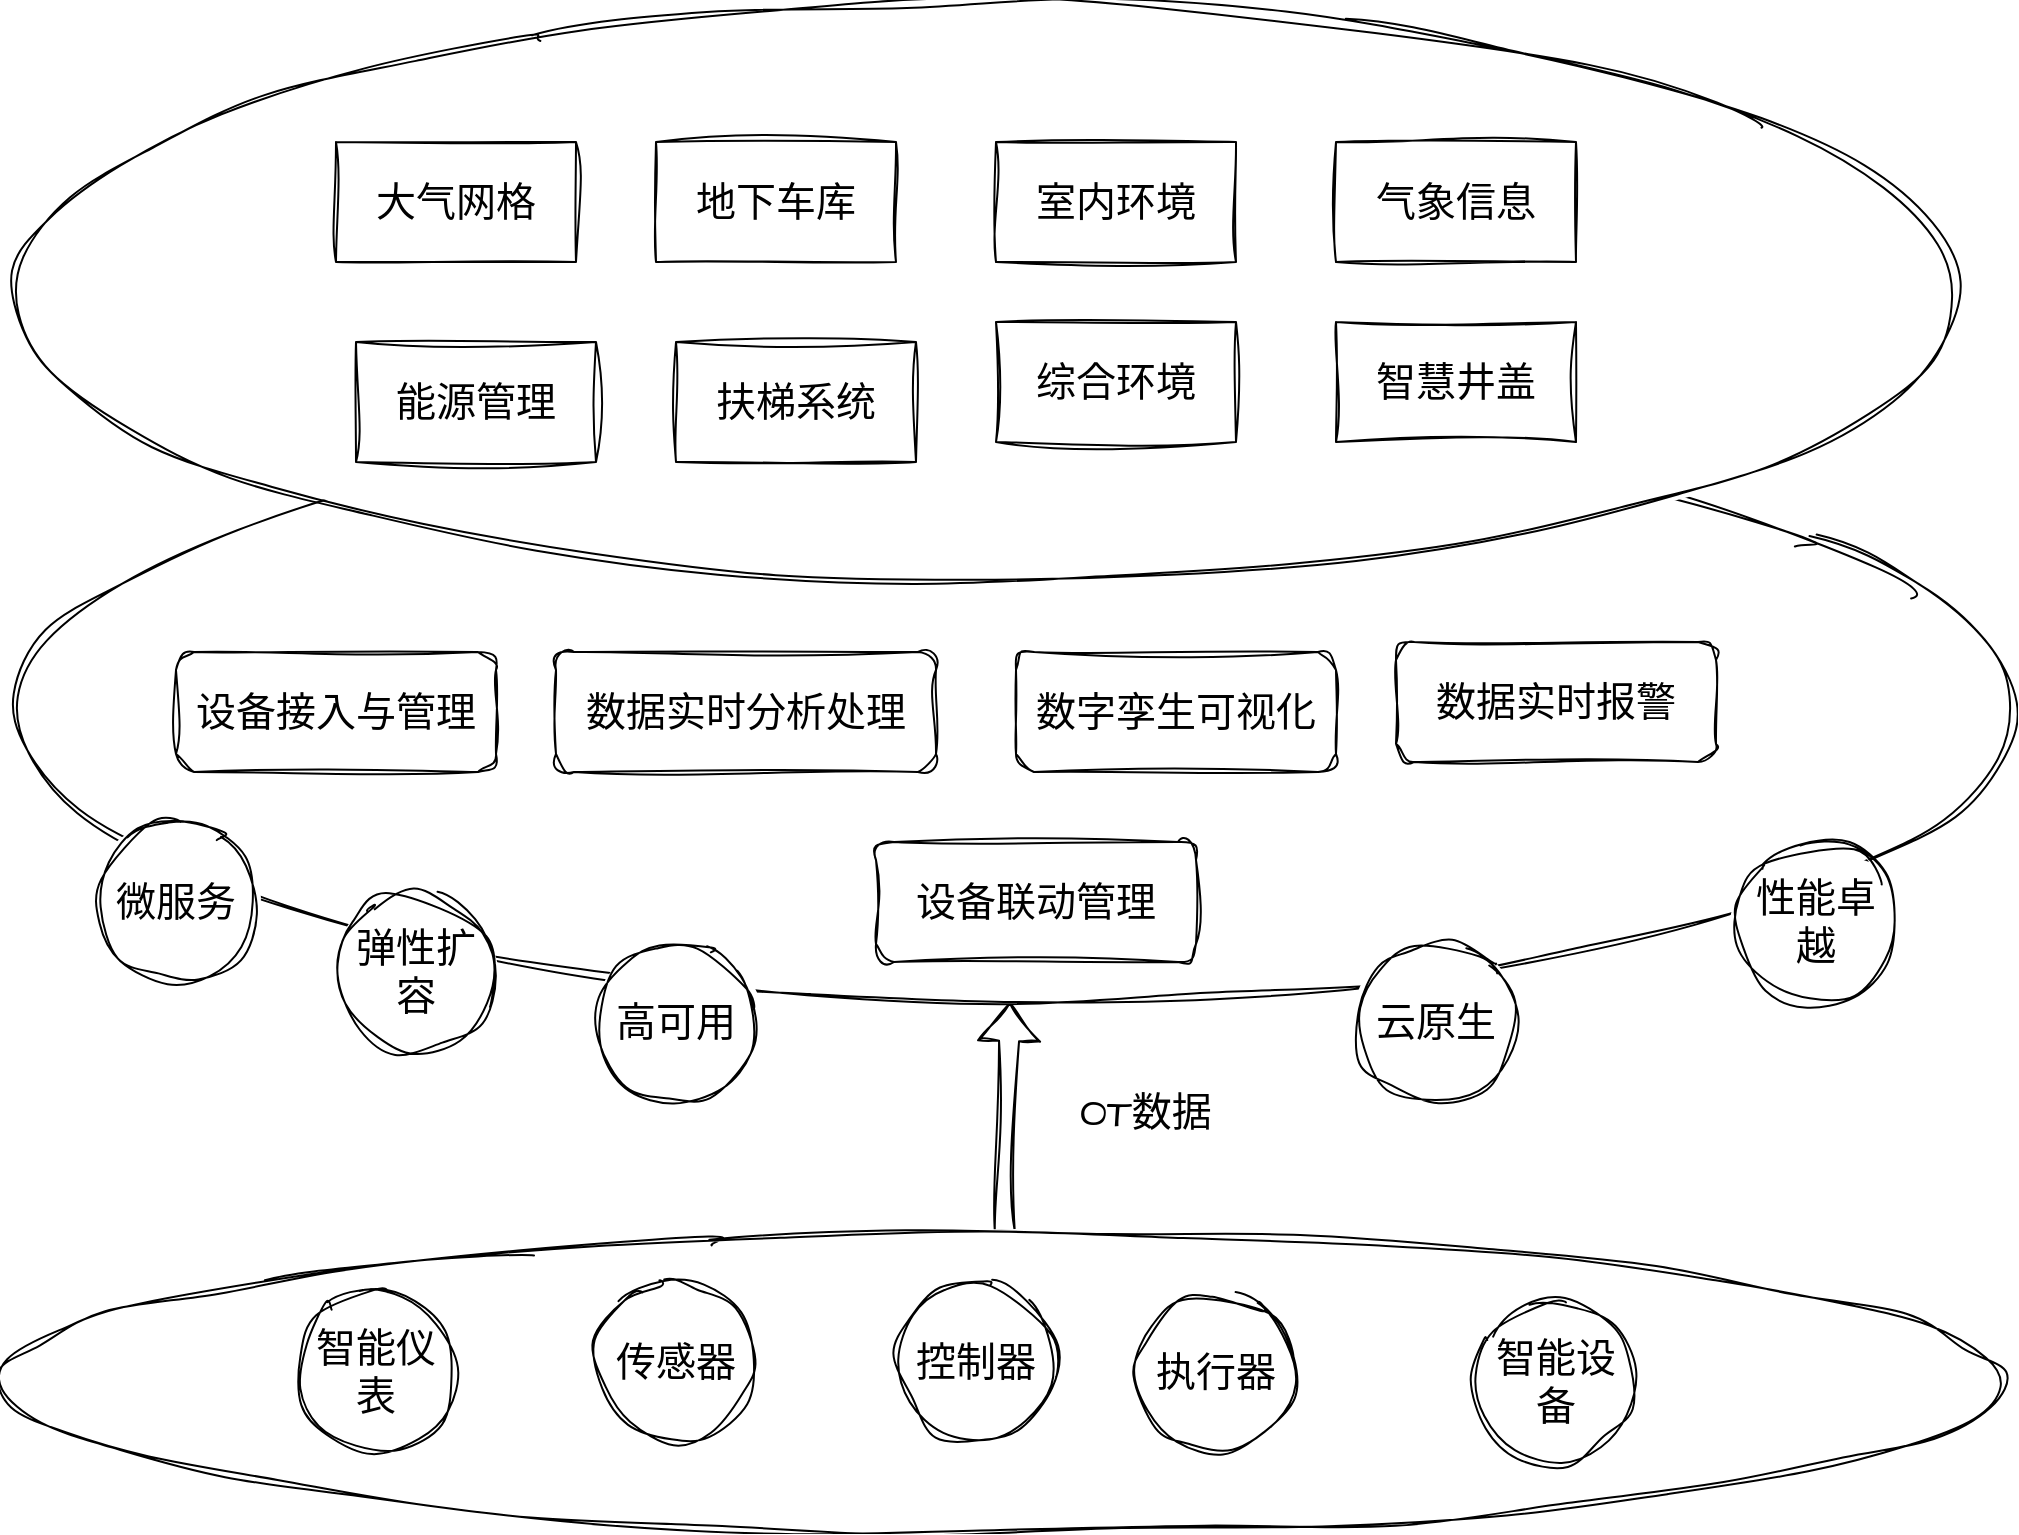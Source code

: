 <mxfile version="21.8.0" type="github" pages="3">
  <diagram name="SaaS" id="m4n6hDYsiDirdl6bRJB4">
    <mxGraphModel dx="887" dy="1329" grid="1" gridSize="10" guides="1" tooltips="1" connect="0" arrows="1" fold="1" page="0" pageScale="1" pageWidth="827" pageHeight="1169" math="0" shadow="0">
      <root>
        <mxCell id="0" />
        <mxCell id="1" parent="0" />
        <mxCell id="RZoHzr7NwzyxJqicnZkD-8" value="" style="edgeStyle=none;shape=flexArrow;rounded=0;sketch=1;hachureGap=4;jiggle=2;curveFitting=1;orthogonalLoop=1;jettySize=auto;html=1;fontFamily=Architects Daughter;fontSource=https%3A%2F%2Ffonts.googleapis.com%2Fcss%3Ffamily%3DArchitects%2BDaughter;fontSize=16;" edge="1" parent="1" source="RZoHzr7NwzyxJqicnZkD-6" target="gieo1ZY8_jx4dygd5aAG-10">
          <mxGeometry relative="1" as="geometry" />
        </mxCell>
        <mxCell id="RZoHzr7NwzyxJqicnZkD-6" value="" style="ellipse;whiteSpace=wrap;html=1;sketch=1;hachureGap=4;jiggle=2;curveFitting=1;fontFamily=Architects Daughter;fontSource=https%3A%2F%2Ffonts.googleapis.com%2Fcss%3Ffamily%3DArchitects%2BDaughter;fontSize=20;" vertex="1" parent="1">
          <mxGeometry x="873" y="605" width="1000" height="150" as="geometry" />
        </mxCell>
        <mxCell id="gieo1ZY8_jx4dygd5aAG-10" value="" style="ellipse;whiteSpace=wrap;html=1;sketch=1;hachureGap=4;jiggle=2;curveFitting=1;fontFamily=Architects Daughter;fontSource=https%3A%2F%2Ffonts.googleapis.com%2Fcss%3Ffamily%3DArchitects%2BDaughter;fontSize=20;" vertex="1" parent="1">
          <mxGeometry x="880" y="200" width="1000" height="290" as="geometry" />
        </mxCell>
        <mxCell id="gieo1ZY8_jx4dygd5aAG-1" value="" style="ellipse;whiteSpace=wrap;html=1;sketch=1;hachureGap=4;jiggle=2;curveFitting=1;fontFamily=Architects Daughter;fontSource=https%3A%2F%2Ffonts.googleapis.com%2Fcss%3Ffamily%3DArchitects%2BDaughter;fontSize=20;" vertex="1" parent="1">
          <mxGeometry x="880" y="-10" width="970" height="290" as="geometry" />
        </mxCell>
        <mxCell id="gieo1ZY8_jx4dygd5aAG-2" value="大气网格" style="rounded=0;whiteSpace=wrap;html=1;sketch=1;hachureGap=4;jiggle=2;curveFitting=1;fontFamily=Architects Daughter;fontSource=https%3A%2F%2Ffonts.googleapis.com%2Fcss%3Ffamily%3DArchitects%2BDaughter;fontSize=20;" vertex="1" parent="1">
          <mxGeometry x="1040" y="60" width="120" height="60" as="geometry" />
        </mxCell>
        <mxCell id="gieo1ZY8_jx4dygd5aAG-3" value="地下车库" style="rounded=0;whiteSpace=wrap;html=1;sketch=1;hachureGap=4;jiggle=2;curveFitting=1;fontFamily=Architects Daughter;fontSource=https%3A%2F%2Ffonts.googleapis.com%2Fcss%3Ffamily%3DArchitects%2BDaughter;fontSize=20;" vertex="1" parent="1">
          <mxGeometry x="1200" y="60" width="120" height="60" as="geometry" />
        </mxCell>
        <mxCell id="gieo1ZY8_jx4dygd5aAG-4" value="能源管理" style="rounded=0;whiteSpace=wrap;html=1;sketch=1;hachureGap=4;jiggle=2;curveFitting=1;fontFamily=Architects Daughter;fontSource=https%3A%2F%2Ffonts.googleapis.com%2Fcss%3Ffamily%3DArchitects%2BDaughter;fontSize=20;" vertex="1" parent="1">
          <mxGeometry x="1050" y="160" width="120" height="60" as="geometry" />
        </mxCell>
        <mxCell id="gieo1ZY8_jx4dygd5aAG-5" value="扶梯系统" style="rounded=0;whiteSpace=wrap;html=1;sketch=1;hachureGap=4;jiggle=2;curveFitting=1;fontFamily=Architects Daughter;fontSource=https%3A%2F%2Ffonts.googleapis.com%2Fcss%3Ffamily%3DArchitects%2BDaughter;fontSize=20;" vertex="1" parent="1">
          <mxGeometry x="1210" y="160" width="120" height="60" as="geometry" />
        </mxCell>
        <mxCell id="gieo1ZY8_jx4dygd5aAG-6" value="室内环境" style="rounded=0;whiteSpace=wrap;html=1;sketch=1;hachureGap=4;jiggle=2;curveFitting=1;fontFamily=Architects Daughter;fontSource=https%3A%2F%2Ffonts.googleapis.com%2Fcss%3Ffamily%3DArchitects%2BDaughter;fontSize=20;" vertex="1" parent="1">
          <mxGeometry x="1370" y="60" width="120" height="60" as="geometry" />
        </mxCell>
        <mxCell id="gieo1ZY8_jx4dygd5aAG-7" value="综合环境" style="rounded=0;whiteSpace=wrap;html=1;sketch=1;hachureGap=4;jiggle=2;curveFitting=1;fontFamily=Architects Daughter;fontSource=https%3A%2F%2Ffonts.googleapis.com%2Fcss%3Ffamily%3DArchitects%2BDaughter;fontSize=20;" vertex="1" parent="1">
          <mxGeometry x="1370" y="150" width="120" height="60" as="geometry" />
        </mxCell>
        <mxCell id="gieo1ZY8_jx4dygd5aAG-8" value="气象信息" style="rounded=0;whiteSpace=wrap;html=1;sketch=1;hachureGap=4;jiggle=2;curveFitting=1;fontFamily=Architects Daughter;fontSource=https%3A%2F%2Ffonts.googleapis.com%2Fcss%3Ffamily%3DArchitects%2BDaughter;fontSize=20;" vertex="1" parent="1">
          <mxGeometry x="1540" y="60" width="120" height="60" as="geometry" />
        </mxCell>
        <mxCell id="gieo1ZY8_jx4dygd5aAG-9" value="智慧井盖" style="rounded=0;whiteSpace=wrap;html=1;sketch=1;hachureGap=4;jiggle=2;curveFitting=1;fontFamily=Architects Daughter;fontSource=https%3A%2F%2Ffonts.googleapis.com%2Fcss%3Ffamily%3DArchitects%2BDaughter;fontSize=20;" vertex="1" parent="1">
          <mxGeometry x="1540" y="150" width="120" height="60" as="geometry" />
        </mxCell>
        <mxCell id="gieo1ZY8_jx4dygd5aAG-12" value="设备接入与管理" style="rounded=1;whiteSpace=wrap;html=1;sketch=1;hachureGap=4;jiggle=2;curveFitting=1;fontFamily=Architects Daughter;fontSource=https%3A%2F%2Ffonts.googleapis.com%2Fcss%3Ffamily%3DArchitects%2BDaughter;fontSize=20;" vertex="1" parent="1">
          <mxGeometry x="960" y="315" width="160" height="60" as="geometry" />
        </mxCell>
        <mxCell id="gieo1ZY8_jx4dygd5aAG-13" value="数据实时分析处理" style="rounded=1;whiteSpace=wrap;html=1;sketch=1;hachureGap=4;jiggle=2;curveFitting=1;fontFamily=Architects Daughter;fontSource=https%3A%2F%2Ffonts.googleapis.com%2Fcss%3Ffamily%3DArchitects%2BDaughter;fontSize=20;" vertex="1" parent="1">
          <mxGeometry x="1150" y="315" width="190" height="60" as="geometry" />
        </mxCell>
        <mxCell id="gieo1ZY8_jx4dygd5aAG-14" value="数字孪生可视化" style="rounded=1;whiteSpace=wrap;html=1;sketch=1;hachureGap=4;jiggle=2;curveFitting=1;fontFamily=Architects Daughter;fontSource=https%3A%2F%2Ffonts.googleapis.com%2Fcss%3Ffamily%3DArchitects%2BDaughter;fontSize=20;" vertex="1" parent="1">
          <mxGeometry x="1380" y="315" width="160" height="60" as="geometry" />
        </mxCell>
        <mxCell id="gieo1ZY8_jx4dygd5aAG-15" value="数据实时报警" style="rounded=1;whiteSpace=wrap;html=1;sketch=1;hachureGap=4;jiggle=2;curveFitting=1;fontFamily=Architects Daughter;fontSource=https%3A%2F%2Ffonts.googleapis.com%2Fcss%3Ffamily%3DArchitects%2BDaughter;fontSize=20;" vertex="1" parent="1">
          <mxGeometry x="1570" y="310" width="160" height="60" as="geometry" />
        </mxCell>
        <mxCell id="gieo1ZY8_jx4dygd5aAG-16" value="设备联动管理" style="rounded=1;whiteSpace=wrap;html=1;sketch=1;hachureGap=4;jiggle=2;curveFitting=1;fontFamily=Architects Daughter;fontSource=https%3A%2F%2Ffonts.googleapis.com%2Fcss%3Ffamily%3DArchitects%2BDaughter;fontSize=20;" vertex="1" parent="1">
          <mxGeometry x="1310" y="410" width="160" height="60" as="geometry" />
        </mxCell>
        <mxCell id="gieo1ZY8_jx4dygd5aAG-17" value="微服务" style="ellipse;whiteSpace=wrap;html=1;aspect=fixed;sketch=1;hachureGap=4;jiggle=2;curveFitting=1;fontFamily=Architects Daughter;fontSource=https%3A%2F%2Ffonts.googleapis.com%2Fcss%3Ffamily%3DArchitects%2BDaughter;fontSize=20;" vertex="1" parent="1">
          <mxGeometry x="920" y="400" width="80" height="80" as="geometry" />
        </mxCell>
        <mxCell id="gieo1ZY8_jx4dygd5aAG-19" value="弹性扩容" style="ellipse;whiteSpace=wrap;html=1;aspect=fixed;sketch=1;hachureGap=4;jiggle=2;curveFitting=1;fontFamily=Architects Daughter;fontSource=https%3A%2F%2Ffonts.googleapis.com%2Fcss%3Ffamily%3DArchitects%2BDaughter;fontSize=20;" vertex="1" parent="1">
          <mxGeometry x="1040" y="435" width="80" height="80" as="geometry" />
        </mxCell>
        <mxCell id="gieo1ZY8_jx4dygd5aAG-20" value="高可用" style="ellipse;whiteSpace=wrap;html=1;aspect=fixed;sketch=1;hachureGap=4;jiggle=2;curveFitting=1;fontFamily=Architects Daughter;fontSource=https%3A%2F%2Ffonts.googleapis.com%2Fcss%3Ffamily%3DArchitects%2BDaughter;fontSize=20;" vertex="1" parent="1">
          <mxGeometry x="1170" y="460" width="80" height="80" as="geometry" />
        </mxCell>
        <mxCell id="gieo1ZY8_jx4dygd5aAG-21" value="云原生" style="ellipse;whiteSpace=wrap;html=1;aspect=fixed;sketch=1;hachureGap=4;jiggle=2;curveFitting=1;fontFamily=Architects Daughter;fontSource=https%3A%2F%2Ffonts.googleapis.com%2Fcss%3Ffamily%3DArchitects%2BDaughter;fontSize=20;" vertex="1" parent="1">
          <mxGeometry x="1550" y="460" width="80" height="80" as="geometry" />
        </mxCell>
        <mxCell id="gieo1ZY8_jx4dygd5aAG-22" value="性能卓越" style="ellipse;whiteSpace=wrap;html=1;aspect=fixed;sketch=1;hachureGap=4;jiggle=2;curveFitting=1;fontFamily=Architects Daughter;fontSource=https%3A%2F%2Ffonts.googleapis.com%2Fcss%3Ffamily%3DArchitects%2BDaughter;fontSize=20;" vertex="1" parent="1">
          <mxGeometry x="1740" y="410" width="80" height="80" as="geometry" />
        </mxCell>
        <mxCell id="RZoHzr7NwzyxJqicnZkD-1" value="智能仪表" style="ellipse;whiteSpace=wrap;html=1;aspect=fixed;sketch=1;hachureGap=4;jiggle=2;curveFitting=1;fontFamily=Architects Daughter;fontSource=https%3A%2F%2Ffonts.googleapis.com%2Fcss%3Ffamily%3DArchitects%2BDaughter;fontSize=20;" vertex="1" parent="1">
          <mxGeometry x="1020" y="635" width="80" height="80" as="geometry" />
        </mxCell>
        <mxCell id="RZoHzr7NwzyxJqicnZkD-2" value="传感器" style="ellipse;whiteSpace=wrap;html=1;aspect=fixed;sketch=1;hachureGap=4;jiggle=2;curveFitting=1;fontFamily=Architects Daughter;fontSource=https%3A%2F%2Ffonts.googleapis.com%2Fcss%3Ffamily%3DArchitects%2BDaughter;fontSize=20;" vertex="1" parent="1">
          <mxGeometry x="1170" y="630" width="80" height="80" as="geometry" />
        </mxCell>
        <mxCell id="RZoHzr7NwzyxJqicnZkD-3" value="控制器" style="ellipse;whiteSpace=wrap;html=1;aspect=fixed;sketch=1;hachureGap=4;jiggle=2;curveFitting=1;fontFamily=Architects Daughter;fontSource=https%3A%2F%2Ffonts.googleapis.com%2Fcss%3Ffamily%3DArchitects%2BDaughter;fontSize=20;" vertex="1" parent="1">
          <mxGeometry x="1320" y="630" width="80" height="80" as="geometry" />
        </mxCell>
        <mxCell id="RZoHzr7NwzyxJqicnZkD-4" value="执行器" style="ellipse;whiteSpace=wrap;html=1;aspect=fixed;sketch=1;hachureGap=4;jiggle=2;curveFitting=1;fontFamily=Architects Daughter;fontSource=https%3A%2F%2Ffonts.googleapis.com%2Fcss%3Ffamily%3DArchitects%2BDaughter;fontSize=20;" vertex="1" parent="1">
          <mxGeometry x="1440" y="635" width="80" height="80" as="geometry" />
        </mxCell>
        <mxCell id="RZoHzr7NwzyxJqicnZkD-5" value="智能设备" style="ellipse;whiteSpace=wrap;html=1;aspect=fixed;sketch=1;hachureGap=4;jiggle=2;curveFitting=1;fontFamily=Architects Daughter;fontSource=https%3A%2F%2Ffonts.googleapis.com%2Fcss%3Ffamily%3DArchitects%2BDaughter;fontSize=20;" vertex="1" parent="1">
          <mxGeometry x="1610" y="640" width="80" height="80" as="geometry" />
        </mxCell>
        <mxCell id="RZoHzr7NwzyxJqicnZkD-9" value="OT数据" style="text;html=1;strokeColor=none;fillColor=none;align=center;verticalAlign=middle;whiteSpace=wrap;rounded=0;fontSize=20;fontFamily=Architects Daughter;" vertex="1" parent="1">
          <mxGeometry x="1390" y="530" width="110" height="30" as="geometry" />
        </mxCell>
      </root>
    </mxGraphModel>
  </diagram>
  <diagram id="pRVTCiDznoJP4SaoYn0O" name="pass">
    <mxGraphModel dx="2047" dy="1087" grid="1" gridSize="10" guides="1" tooltips="1" connect="1" arrows="1" fold="1" page="0" pageScale="1" pageWidth="827" pageHeight="1169" background="none" math="0" shadow="0">
      <root>
        <mxCell id="0" />
        <mxCell id="1" parent="0" />
        <mxCell id="f5ulscrtCfo3O-M_z-IR-1" value="" style="rounded=0;whiteSpace=wrap;html=1;" vertex="1" parent="1">
          <mxGeometry x="-440" y="-160" width="1220" height="690" as="geometry" />
        </mxCell>
        <mxCell id="f5ulscrtCfo3O-M_z-IR-2" value="" style="rounded=0;whiteSpace=wrap;html=1;" vertex="1" parent="1">
          <mxGeometry x="-440" y="-160" width="1220" height="80" as="geometry" />
        </mxCell>
        <mxCell id="f5ulscrtCfo3O-M_z-IR-3" value="解决方案" style="rounded=0;whiteSpace=wrap;html=1;" vertex="1" parent="1">
          <mxGeometry x="-440" y="-160" width="120" height="80" as="geometry" />
        </mxCell>
        <mxCell id="f5ulscrtCfo3O-M_z-IR-5" value="气象信息" style="ellipse;shape=cloud;whiteSpace=wrap;html=1;" vertex="1" parent="1">
          <mxGeometry x="-290" y="-165" width="120" height="80" as="geometry" />
        </mxCell>
        <mxCell id="HFZHDvBWf78-072OfC1B-1" value="地下车库" style="ellipse;shape=cloud;whiteSpace=wrap;html=1;" vertex="1" parent="1">
          <mxGeometry x="-140" y="-165" width="120" height="80" as="geometry" />
        </mxCell>
        <mxCell id="HFZHDvBWf78-072OfC1B-2" value="室内环境" style="ellipse;shape=cloud;whiteSpace=wrap;html=1;" vertex="1" parent="1">
          <mxGeometry x="10" y="-165" width="120" height="80" as="geometry" />
        </mxCell>
        <mxCell id="HFZHDvBWf78-072OfC1B-3" value="大气网格" style="ellipse;shape=cloud;whiteSpace=wrap;html=1;" vertex="1" parent="1">
          <mxGeometry x="190" y="-165" width="120" height="80" as="geometry" />
        </mxCell>
        <mxCell id="HFZHDvBWf78-072OfC1B-4" value="能源管理" style="ellipse;shape=cloud;whiteSpace=wrap;html=1;" vertex="1" parent="1">
          <mxGeometry x="370" y="-165" width="120" height="80" as="geometry" />
        </mxCell>
        <mxCell id="HFZHDvBWf78-072OfC1B-5" value="扶梯系统" style="ellipse;shape=cloud;whiteSpace=wrap;html=1;" vertex="1" parent="1">
          <mxGeometry x="580" y="-165" width="120" height="80" as="geometry" />
        </mxCell>
        <mxCell id="HFZHDvBWf78-072OfC1B-9" value="" style="rounded=0;whiteSpace=wrap;html=1;" vertex="1" parent="1">
          <mxGeometry x="-440" y="390" width="1220" height="140" as="geometry" />
        </mxCell>
        <mxCell id="HFZHDvBWf78-072OfC1B-7" value="Iaas" style="rounded=0;whiteSpace=wrap;html=1;" vertex="1" parent="1">
          <mxGeometry x="-440" y="390" width="120" height="140" as="geometry" />
        </mxCell>
        <mxCell id="HFZHDvBWf78-072OfC1B-11" value="" style="rounded=0;whiteSpace=wrap;html=1;" vertex="1" parent="1">
          <mxGeometry x="-320" y="470" width="520" height="60" as="geometry" />
        </mxCell>
        <mxCell id="HFZHDvBWf78-072OfC1B-12" value="" style="rounded=0;whiteSpace=wrap;html=1;" vertex="1" parent="1">
          <mxGeometry x="-320" y="390" width="120" height="60" as="geometry" />
        </mxCell>
        <mxCell id="HFZHDvBWf78-072OfC1B-13" value="公有云" style="text;html=1;strokeColor=none;fillColor=none;align=center;verticalAlign=middle;whiteSpace=wrap;rounded=0;" vertex="1" parent="1">
          <mxGeometry x="-320" y="485" width="60" height="30" as="geometry" />
        </mxCell>
        <mxCell id="HFZHDvBWf78-072OfC1B-14" value="" style="rounded=0;whiteSpace=wrap;html=1;" vertex="1" parent="1">
          <mxGeometry x="260" y="470" width="520" height="60" as="geometry" />
        </mxCell>
        <mxCell id="oORojC2WzDqyx_4yr0OH-1" value="阿里云" style="rounded=0;whiteSpace=wrap;html=1;" vertex="1" parent="1">
          <mxGeometry x="-210" y="470" width="120" height="60" as="geometry" />
        </mxCell>
        <mxCell id="oORojC2WzDqyx_4yr0OH-2" value="aws" style="rounded=0;whiteSpace=wrap;html=1;" vertex="1" parent="1">
          <mxGeometry x="-70" y="470" width="120" height="60" as="geometry" />
        </mxCell>
        <mxCell id="oORojC2WzDqyx_4yr0OH-3" value="Azure" style="rounded=0;whiteSpace=wrap;html=1;" vertex="1" parent="1">
          <mxGeometry x="70" y="470" width="120" height="60" as="geometry" />
        </mxCell>
        <mxCell id="oORojC2WzDqyx_4yr0OH-4" value="私有云" style="text;html=1;strokeColor=none;fillColor=none;align=center;verticalAlign=middle;whiteSpace=wrap;rounded=0;" vertex="1" parent="1">
          <mxGeometry x="260" y="485" width="60" height="30" as="geometry" />
        </mxCell>
        <mxCell id="oORojC2WzDqyx_4yr0OH-5" value="openstack" style="rounded=0;whiteSpace=wrap;html=1;" vertex="1" parent="1">
          <mxGeometry x="480" y="470" width="120" height="60" as="geometry" />
        </mxCell>
        <mxCell id="Ql7yGaUqqQtz9tRAxNMs-7" value="" style="group" vertex="1" connectable="0" parent="1">
          <mxGeometry x="170" y="230" width="195" height="110" as="geometry" />
        </mxCell>
        <mxCell id="Ql7yGaUqqQtz9tRAxNMs-1" value="" style="rounded=0;whiteSpace=wrap;html=1;" vertex="1" parent="Ql7yGaUqqQtz9tRAxNMs-7">
          <mxGeometry width="195" height="73.333" as="geometry" />
        </mxCell>
        <mxCell id="Ql7yGaUqqQtz9tRAxNMs-2" value="数据库存储和IOT Hub服务" style="text;html=1;strokeColor=#6c8ebf;fillColor=#dae8fc;align=center;verticalAlign=middle;whiteSpace=wrap;rounded=0;" vertex="1" parent="Ql7yGaUqqQtz9tRAxNMs-7">
          <mxGeometry width="195" height="19.412" as="geometry" />
        </mxCell>
        <mxCell id="Ql7yGaUqqQtz9tRAxNMs-5" value="Kafka" style="text;html=1;strokeColor=none;fillColor=none;align=center;verticalAlign=middle;whiteSpace=wrap;rounded=0;" vertex="1" parent="Ql7yGaUqqQtz9tRAxNMs-7">
          <mxGeometry x="160.475" y="38.826" width="26.0" height="19.412" as="geometry" />
        </mxCell>
        <mxCell id="Ql7yGaUqqQtz9tRAxNMs-4" value="Redis" style="text;html=1;strokeColor=none;fillColor=none;align=center;verticalAlign=middle;whiteSpace=wrap;rounded=0;" vertex="1" parent="Ql7yGaUqqQtz9tRAxNMs-7">
          <mxGeometry x="87.411" y="38.831" width="26.0" height="19.412" as="geometry" />
        </mxCell>
        <mxCell id="Ql7yGaUqqQtz9tRAxNMs-3" value="MySQL" style="text;html=1;strokeColor=none;fillColor=none;align=center;verticalAlign=middle;whiteSpace=wrap;rounded=0;" vertex="1" parent="Ql7yGaUqqQtz9tRAxNMs-7">
          <mxGeometry x="20.171" y="38.824" width="29.138" height="19.412" as="geometry" />
        </mxCell>
        <mxCell id="jM1yriNwd3W5rqvQQaX0-2" value="" style="rounded=0;whiteSpace=wrap;html=1;sketch=1;hachureGap=4;jiggle=2;curveFitting=1;fontFamily=Architects Daughter;fontSource=https%3A%2F%2Ffonts.googleapis.com%2Fcss%3Ffamily%3DArchitects%2BDaughter;fontSize=20;" vertex="1" parent="1">
          <mxGeometry x="-370" y="30" width="150" height="290" as="geometry" />
        </mxCell>
        <mxCell id="jM1yriNwd3W5rqvQQaX0-5" value="Spring Framework" style="text;html=1;strokeColor=none;fillColor=none;align=center;verticalAlign=middle;whiteSpace=wrap;rounded=0;fontSize=20;fontFamily=Architects Daughter;" vertex="1" parent="1">
          <mxGeometry x="-370" y="30" width="140" height="40" as="geometry" />
        </mxCell>
        <mxCell id="jM1yriNwd3W5rqvQQaX0-6" value="- API网关&lt;br&gt;- 服务发现&lt;br&gt;- 服务熔断&lt;br&gt;- 负载均衡" style="text;html=1;strokeColor=none;fillColor=none;align=center;verticalAlign=middle;whiteSpace=wrap;rounded=0;fontSize=20;fontFamily=Architects Daughter;" vertex="1" parent="1">
          <mxGeometry x="-355" y="130" width="110" height="199" as="geometry" />
        </mxCell>
        <mxCell id="jM1yriNwd3W5rqvQQaX0-7" value="Spring&amp;nbsp;Cloud" style="text;html=1;strokeColor=none;fillColor=none;align=center;verticalAlign=middle;whiteSpace=wrap;rounded=0;fontSize=20;fontFamily=Architects Daughter;" vertex="1" parent="1">
          <mxGeometry x="-365" y="80" width="140" height="40" as="geometry" />
        </mxCell>
      </root>
    </mxGraphModel>
  </diagram>
  <diagram id="EcMdMI9y9xc1YftWcTiL" name="IoTSuite">
    <mxGraphModel dx="1834" dy="1190" grid="1" gridSize="10" guides="1" tooltips="1" connect="1" arrows="1" fold="1" page="0" pageScale="1" pageWidth="827" pageHeight="1169" math="0" shadow="0">
      <root>
        <mxCell id="0" />
        <mxCell id="1" parent="0" />
        <mxCell id="sJDWonaAwmfx9SHXF4KN-1" value="" style="rounded=0;whiteSpace=wrap;html=1;" vertex="1" parent="1">
          <mxGeometry x="-300" y="370" width="820" height="60" as="geometry" />
        </mxCell>
        <mxCell id="sJDWonaAwmfx9SHXF4KN-2" value="Connect OT Data" style="text;html=1;strokeColor=none;fillColor=none;align=center;verticalAlign=middle;whiteSpace=wrap;rounded=0;" vertex="1" parent="1">
          <mxGeometry x="-290" y="385" width="110" height="30" as="geometry" />
        </mxCell>
        <mxCell id="sJDWonaAwmfx9SHXF4KN-3" value="智能设备" style="text;html=1;strokeColor=none;fillColor=none;align=center;verticalAlign=middle;whiteSpace=wrap;rounded=0;" vertex="1" parent="1">
          <mxGeometry x="-120" y="385" width="60" height="30" as="geometry" />
        </mxCell>
        <mxCell id="sJDWonaAwmfx9SHXF4KN-4" value="智能仪表" style="text;html=1;strokeColor=none;fillColor=none;align=center;verticalAlign=middle;whiteSpace=wrap;rounded=0;" vertex="1" parent="1">
          <mxGeometry x="-50" y="385" width="60" height="30" as="geometry" />
        </mxCell>
        <mxCell id="sJDWonaAwmfx9SHXF4KN-5" value="传感器" style="text;html=1;strokeColor=none;fillColor=none;align=center;verticalAlign=middle;whiteSpace=wrap;rounded=0;" vertex="1" parent="1">
          <mxGeometry x="40" y="385" width="60" height="30" as="geometry" />
        </mxCell>
        <mxCell id="sJDWonaAwmfx9SHXF4KN-6" value="图标" style="text;html=1;strokeColor=none;fillColor=none;align=center;verticalAlign=middle;whiteSpace=wrap;rounded=0;" vertex="1" parent="1">
          <mxGeometry x="150" y="385" width="60" height="30" as="geometry" />
        </mxCell>
        <mxCell id="sJDWonaAwmfx9SHXF4KN-7" value="" style="rounded=0;whiteSpace=wrap;html=1;" vertex="1" parent="1">
          <mxGeometry x="-300" y="270" width="820" height="70" as="geometry" />
        </mxCell>
        <mxCell id="sJDWonaAwmfx9SHXF4KN-8" value="数据采集与接入" style="text;html=1;strokeColor=none;fillColor=none;align=center;verticalAlign=middle;whiteSpace=wrap;rounded=0;" vertex="1" parent="1">
          <mxGeometry x="-380" y="290" width="60" height="30" as="geometry" />
        </mxCell>
        <mxCell id="sJDWonaAwmfx9SHXF4KN-9" value="OT数据采集" style="text;html=1;strokeColor=none;fillColor=none;align=center;verticalAlign=middle;whiteSpace=wrap;rounded=0;" vertex="1" parent="1">
          <mxGeometry x="-265" y="270" width="85" height="30" as="geometry" />
        </mxCell>
        <mxCell id="sJDWonaAwmfx9SHXF4KN-10" value="连接协议支持：" style="text;html=1;strokeColor=none;fillColor=none;align=center;verticalAlign=middle;whiteSpace=wrap;rounded=0;" vertex="1" parent="1">
          <mxGeometry x="-265" y="310" width="92" height="30" as="geometry" />
        </mxCell>
        <mxCell id="sJDWonaAwmfx9SHXF4KN-11" value="实时数据处理" style="text;html=1;strokeColor=none;fillColor=none;align=center;verticalAlign=middle;whiteSpace=wrap;rounded=0;" vertex="1" parent="1">
          <mxGeometry x="-150" y="270" width="80" height="30" as="geometry" />
        </mxCell>
        <mxCell id="sJDWonaAwmfx9SHXF4KN-12" value="协议适配" style="text;html=1;strokeColor=none;fillColor=none;align=center;verticalAlign=middle;whiteSpace=wrap;rounded=0;" vertex="1" parent="1">
          <mxGeometry x="-50" y="270" width="60" height="30" as="geometry" />
        </mxCell>
        <mxCell id="sJDWonaAwmfx9SHXF4KN-13" value="层级设备管理" style="text;html=1;strokeColor=none;fillColor=none;align=center;verticalAlign=middle;whiteSpace=wrap;rounded=0;" vertex="1" parent="1">
          <mxGeometry x="40" y="270" width="90" height="30" as="geometry" />
        </mxCell>
        <mxCell id="sJDWonaAwmfx9SHXF4KN-14" value="可靠数据存储" style="text;html=1;strokeColor=none;fillColor=none;align=center;verticalAlign=middle;whiteSpace=wrap;rounded=0;" vertex="1" parent="1">
          <mxGeometry x="150" y="270" width="90" height="30" as="geometry" />
        </mxCell>
        <mxCell id="sJDWonaAwmfx9SHXF4KN-15" value="MQTT" style="text;html=1;strokeColor=none;fillColor=none;align=center;verticalAlign=middle;whiteSpace=wrap;rounded=0;" vertex="1" parent="1">
          <mxGeometry x="-150" y="310" width="60" height="30" as="geometry" />
        </mxCell>
        <mxCell id="sJDWonaAwmfx9SHXF4KN-16" value="" style="rounded=0;whiteSpace=wrap;html=1;" vertex="1" parent="1">
          <mxGeometry x="-300" y="180" width="820" height="60" as="geometry" />
        </mxCell>
        <mxCell id="sJDWonaAwmfx9SHXF4KN-17" value="企业级容器云" style="text;html=1;strokeColor=none;fillColor=none;align=center;verticalAlign=middle;whiteSpace=wrap;rounded=0;" vertex="1" parent="1">
          <mxGeometry x="-390" y="195" width="80" height="30" as="geometry" />
        </mxCell>
        <mxCell id="sJDWonaAwmfx9SHXF4KN-19" value="kubernetes" style="text;html=1;strokeColor=none;fillColor=none;align=center;verticalAlign=middle;whiteSpace=wrap;rounded=0;" vertex="1" parent="1">
          <mxGeometry x="-260" y="195" width="60" height="30" as="geometry" />
        </mxCell>
        <mxCell id="sJDWonaAwmfx9SHXF4KN-21" value="公有云" style="rounded=0;whiteSpace=wrap;html=1;fillColor=#dae8fc;strokeColor=#6c8ebf;" vertex="1" parent="1">
          <mxGeometry x="-173" y="180" width="120" height="60" as="geometry" />
        </mxCell>
        <mxCell id="sJDWonaAwmfx9SHXF4KN-22" value="阿里云" style="text;html=1;strokeColor=none;fillColor=none;align=center;verticalAlign=middle;whiteSpace=wrap;rounded=0;" vertex="1" parent="1">
          <mxGeometry x="-25" y="195" width="60" height="30" as="geometry" />
        </mxCell>
        <mxCell id="sJDWonaAwmfx9SHXF4KN-23" value="aws" style="text;html=1;strokeColor=none;fillColor=none;align=center;verticalAlign=middle;whiteSpace=wrap;rounded=0;" vertex="1" parent="1">
          <mxGeometry x="70" y="195" width="60" height="30" as="geometry" />
        </mxCell>
        <mxCell id="sJDWonaAwmfx9SHXF4KN-24" value="Azure" style="text;html=1;strokeColor=none;fillColor=none;align=center;verticalAlign=middle;whiteSpace=wrap;rounded=0;" vertex="1" parent="1">
          <mxGeometry x="180" y="195" width="60" height="30" as="geometry" />
        </mxCell>
        <mxCell id="sJDWonaAwmfx9SHXF4KN-25" value="私有云" style="rounded=0;whiteSpace=wrap;html=1;fillColor=#dae8fc;strokeColor=#6c8ebf;" vertex="1" parent="1">
          <mxGeometry x="290" y="180" width="120" height="60" as="geometry" />
        </mxCell>
        <mxCell id="sJDWonaAwmfx9SHXF4KN-26" value="openstack" style="text;html=1;strokeColor=none;fillColor=none;align=center;verticalAlign=middle;whiteSpace=wrap;rounded=0;" vertex="1" parent="1">
          <mxGeometry x="440" y="195" width="60" height="30" as="geometry" />
        </mxCell>
        <mxCell id="sJDWonaAwmfx9SHXF4KN-28" value="" style="rounded=0;whiteSpace=wrap;html=1;" vertex="1" parent="1">
          <mxGeometry x="-297.5" y="-20" width="150" height="170" as="geometry" />
        </mxCell>
        <mxCell id="sJDWonaAwmfx9SHXF4KN-29" value="设备接入与管理" style="text;html=1;strokeColor=#6c8ebf;fillColor=#dae8fc;align=center;verticalAlign=middle;whiteSpace=wrap;rounded=0;" vertex="1" parent="1">
          <mxGeometry x="-277.5" width="110" height="30" as="geometry" />
        </mxCell>
        <mxCell id="sJDWonaAwmfx9SHXF4KN-30" value="-海量设备接入&lt;br&gt;-设备异常状态显示&lt;br&gt;-数据解析&lt;br&gt;-配置与命令下发" style="text;html=1;strokeColor=none;fillColor=none;align=center;verticalAlign=middle;whiteSpace=wrap;rounded=0;" vertex="1" parent="1">
          <mxGeometry x="-277.5" y="40" width="110" height="90" as="geometry" />
        </mxCell>
        <mxCell id="ADZQuDU3k47d5giljhad-1" value="" style="rounded=0;whiteSpace=wrap;html=1;" vertex="1" parent="1">
          <mxGeometry x="-95" y="-20" width="150" height="170" as="geometry" />
        </mxCell>
        <mxCell id="ADZQuDU3k47d5giljhad-2" value="数据分析" style="text;html=1;strokeColor=#6c8ebf;fillColor=#dae8fc;align=center;verticalAlign=middle;whiteSpace=wrap;rounded=0;" vertex="1" parent="1">
          <mxGeometry x="-75" width="110" height="30" as="geometry" />
        </mxCell>
        <mxCell id="ADZQuDU3k47d5giljhad-3" value="-海量设备接入&lt;br&gt;-数据异常告警通知&lt;br&gt;-数据分析&lt;br&gt;-配置与命令下发" style="text;html=1;strokeColor=none;fillColor=none;align=center;verticalAlign=middle;whiteSpace=wrap;rounded=0;" vertex="1" parent="1">
          <mxGeometry x="-75" y="40" width="110" height="90" as="geometry" />
        </mxCell>
        <mxCell id="ADZQuDU3k47d5giljhad-4" value="" style="rounded=0;whiteSpace=wrap;html=1;" vertex="1" parent="1">
          <mxGeometry x="140" y="-20" width="150" height="170" as="geometry" />
        </mxCell>
        <mxCell id="ADZQuDU3k47d5giljhad-5" value="设备接入与管理" style="text;html=1;strokeColor=#6c8ebf;fillColor=#dae8fc;align=center;verticalAlign=middle;whiteSpace=wrap;rounded=0;" vertex="1" parent="1">
          <mxGeometry x="160" width="110" height="30" as="geometry" />
        </mxCell>
        <mxCell id="ADZQuDU3k47d5giljhad-6" value="-海量设备接入&lt;br&gt;-数据异常告警通知&lt;br&gt;-数据分析&lt;br&gt;-配置与命令下发" style="text;html=1;strokeColor=none;fillColor=none;align=center;verticalAlign=middle;whiteSpace=wrap;rounded=0;" vertex="1" parent="1">
          <mxGeometry x="160" y="40" width="110" height="90" as="geometry" />
        </mxCell>
        <mxCell id="EjN2AAp1AcjP8qKwtZZd-4" value="" style="rounded=0;whiteSpace=wrap;html=1;" vertex="1" parent="1">
          <mxGeometry x="370" y="-20" width="150" height="170" as="geometry" />
        </mxCell>
        <mxCell id="EjN2AAp1AcjP8qKwtZZd-5" value="设备接入与管理" style="text;html=1;strokeColor=#6c8ebf;fillColor=#dae8fc;align=center;verticalAlign=middle;whiteSpace=wrap;rounded=0;" vertex="1" parent="1">
          <mxGeometry x="390" width="110" height="30" as="geometry" />
        </mxCell>
        <mxCell id="EjN2AAp1AcjP8qKwtZZd-6" value="-海量设备接入&lt;br&gt;-数据异常告警通知&lt;br&gt;-数据分析&lt;br&gt;-配置与命令下发" style="text;html=1;strokeColor=none;fillColor=none;align=center;verticalAlign=middle;whiteSpace=wrap;rounded=0;" vertex="1" parent="1">
          <mxGeometry x="390" y="40" width="110" height="90" as="geometry" />
        </mxCell>
      </root>
    </mxGraphModel>
  </diagram>
</mxfile>
